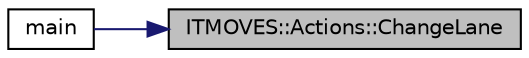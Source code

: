 digraph "ITMOVES::Actions::ChangeLane"
{
 // LATEX_PDF_SIZE
  edge [fontname="Helvetica",fontsize="10",labelfontname="Helvetica",labelfontsize="10"];
  node [fontname="Helvetica",fontsize="10",shape=record];
  rankdir="RL";
  Node1 [label="ITMOVES::Actions::ChangeLane",height=0.2,width=0.4,color="black", fillcolor="grey75", style="filled", fontcolor="black",tooltip="Sets a sequence of steering and speed commands to switch between lanes."];
  Node1 -> Node2 [dir="back",color="midnightblue",fontsize="10",style="solid",fontname="Helvetica"];
  Node2 [label="main",height=0.2,width=0.4,color="black", fillcolor="white", style="filled",URL="$planner__node_8cpp.html#a3c04138a5bfe5d72780bb7e82a18e627",tooltip="Main function for handling the behavior planning of the vehicle."];
}
